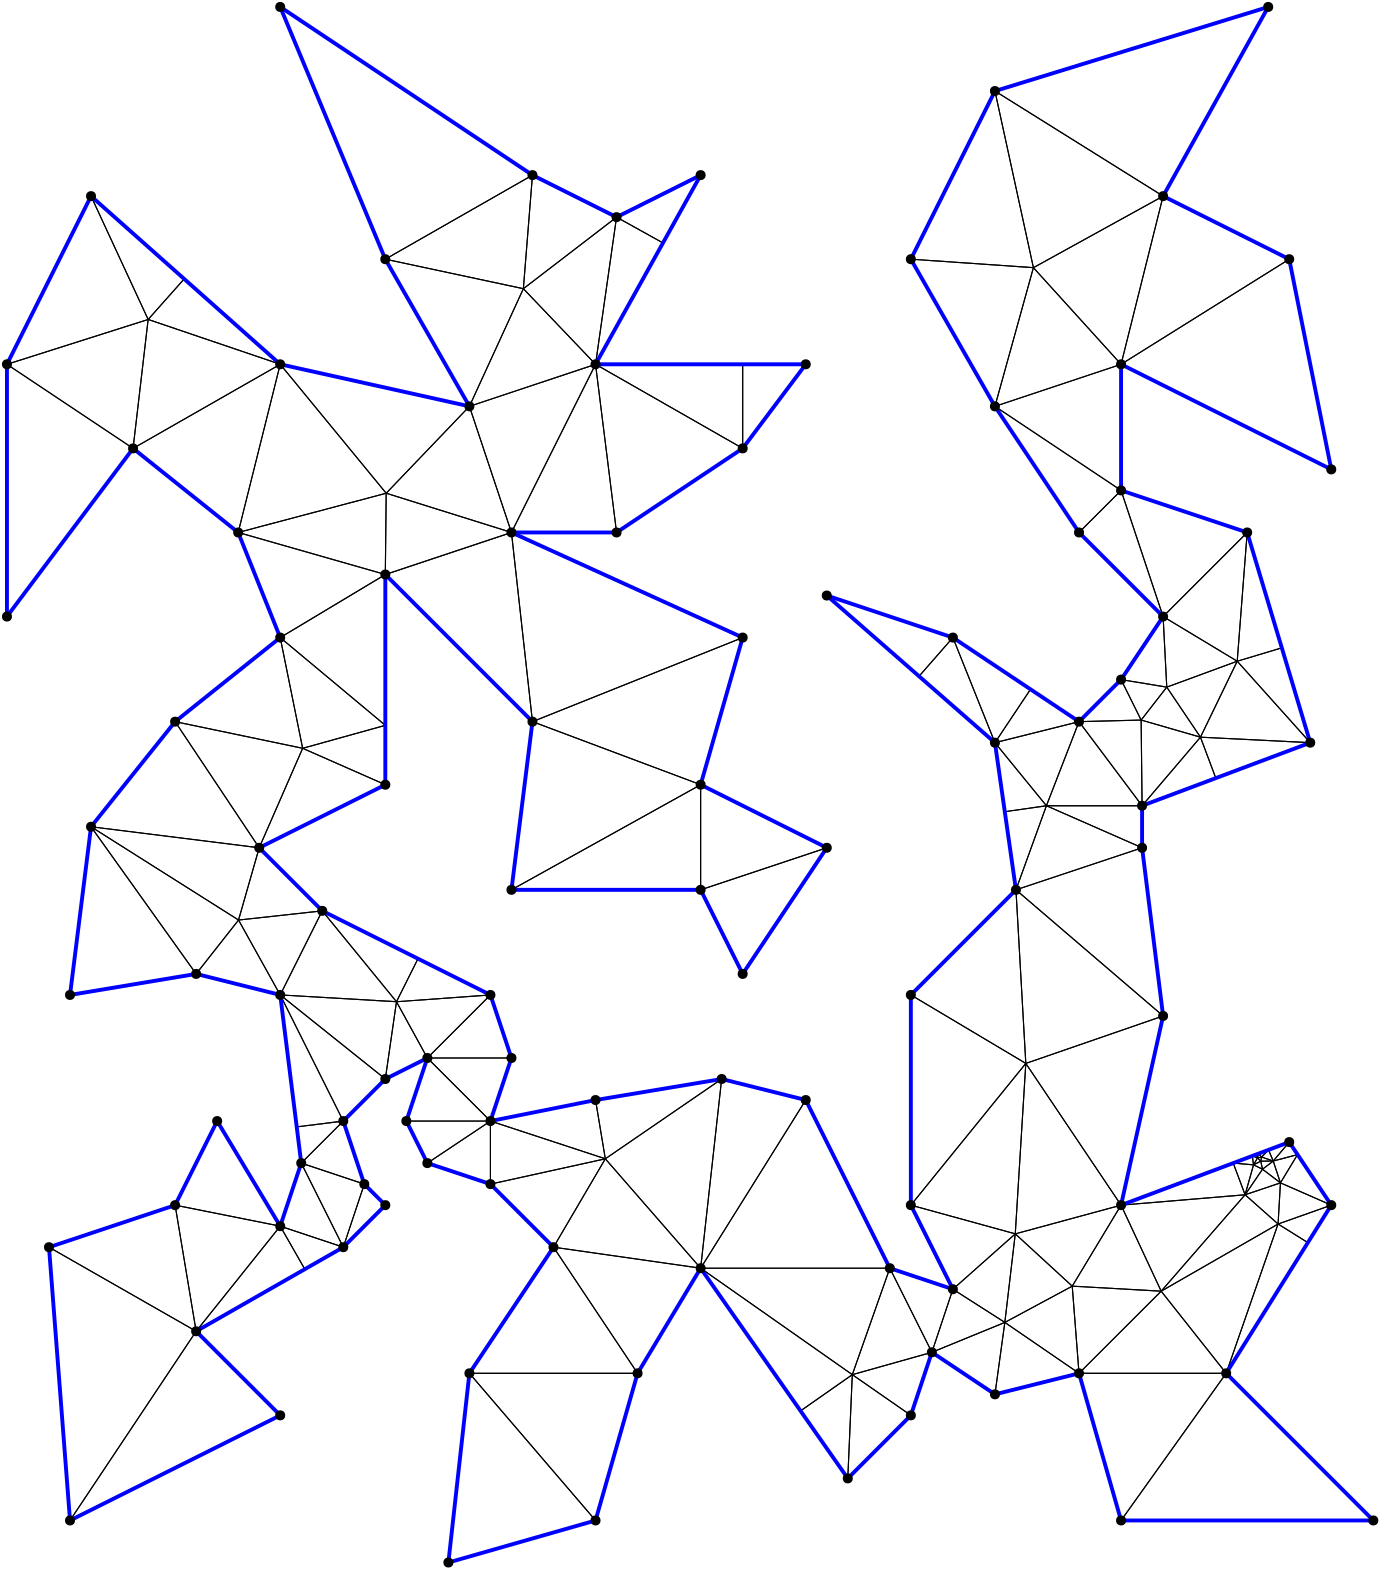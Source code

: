 <?xml version="1.0"?>
<!DOCTYPE ipe SYSTEM "ipe.dtd">
<ipe version="70218" creator="Ipe 7.2.24">
<info created="D:20221020151441" modified="D:20221020151441"/>
<ipestyle name="basic">
<symbol name="mark/disk(sx)" transformations="translations">
<path fill="sym-stroke">
0.6 0 0 0.6 0 0 e
</path>
</symbol>
<anglesize name="22.5 deg" value="22.5"/>
<anglesize name="30 deg" value="30"/>
<anglesize name="45 deg" value="45"/>
<anglesize name="60 deg" value="60"/>
<anglesize name="90 deg" value="90"/>
<arrowsize name="large" value="10"/>
<arrowsize name="small" value="5"/>
<arrowsize name="tiny" value="3"/>
<color name="blue" value="0 0 1"/>
<color name="gray" value="0.745"/>
<color name="green" value="0 1 0"/>
<color name="red" value="1 0 0"/>
<color name="pink" value="1 0.753 0.796"/>
<pen name="heavier" value="0.8"/>
<pen name="fat" value="1.4"/>
<pen name="ultrafat" value="2"/>
<gridsize name="16 pts (~6 mm)" value="16"/>
<gridsize name="32 pts (~12 mm)" value="32"/>
<gridsize name="4 pts" value="4"/>
<gridsize name="8 pts (~3 mm)" value="8"/>
<opacity name="10%" value="0.1"/>
<opacity name="25%" value="0.25"/>
<opacity name="50%" value="0.5"/>
<opacity name="75%" value="0.75"/>
<symbolsize name="large" value="5"/>
<symbolsize name="small" value="2"/>
<symbolsize name="tiny" value="1.1"/>
<textsize name="huge" value="\huge"/>
<textsize name="large" value="\large"/>
<textsize name="small" value="\small"/>
<textsize name="tiny" value="	iny"/>
<tiling name="falling" angle="-60" step="4" width="1"/>
<tiling name="rising" angle="30" step="4" width="1"/>
</ipestyle>
<page>
<layer name="hull"/>
<layer name="constraints"/>
<layer name="triangulation"/>
<layer name="obtuse"/>
<layer name="blub"/>
<layer name="problems"/>
<view layers="hull constraints triangulation obtuse blub" active="triangulation"/>
<path layer="triangulation" stroke="black">
76.5405 423.351 m 
84.1081 377.946 l 
</path>
<path layer="triangulation" stroke="black">
84.1081 377.946 m 
114.378 415.784 l 
</path>
<path layer="triangulation" stroke="black">
114.378 415.784 m 
76.5405 423.351 l 
</path>
<path layer="triangulation" stroke="black">
121.946 438.486 m 
137.081 408.216 l 
</path>
<path layer="triangulation" stroke="black">
137.081 408.216 m 
144.649 430.919 l 
</path>
<path layer="triangulation" stroke="black">
144.649 430.919 m 
121.946 438.486 l 
</path>
<path layer="triangulation" stroke="black">
46.2703 559.568 m 
84.1081 506.595 l 
</path>
<path layer="triangulation" stroke="black">
84.1081 506.595 m 
99.3726 525.991 l 
</path>
<path layer="triangulation" stroke="black">
99.3726 525.991 m 
46.2703 559.568 l 
</path>
<path layer="triangulation" stroke="black">
227.892 726.054 m 
182.486 710.919 l 
</path>
<path layer="triangulation" stroke="black">
182.486 710.919 m 
197.622 665.514 l 
</path>
<path layer="triangulation" stroke="black">
197.622 665.514 m 
227.892 726.054 l 
</path>
<path layer="triangulation" stroke="black">
84.1081 377.946 m 
31.1351 408.216 l 
</path>
<path layer="triangulation" stroke="black">
31.1351 408.216 m 
38.7027 309.838 l 
</path>
<path layer="triangulation" stroke="black">
38.7027 309.838 m 
84.1081 377.946 l 
</path>
<path layer="triangulation" stroke="black">
123.227 400.299 m 
114.378 415.784 l 
</path>
<path layer="triangulation" stroke="black">
114.378 415.784 m 
84.1081 377.946 l 
</path>
<path layer="triangulation" stroke="black">
84.1081 377.946 m 
123.227 400.299 l 
</path>
<path layer="triangulation" stroke="black">
114.378 347.676 m 
84.1081 377.946 l 
</path>
<path layer="triangulation" stroke="black">
84.1081 377.946 m 
38.7027 309.838 l 
</path>
<path layer="triangulation" stroke="black">
38.7027 309.838 m 
114.378 347.676 l 
</path>
<path layer="triangulation" stroke="black">
212.757 408.216 m 
182.486 362.811 l 
</path>
<path layer="triangulation" stroke="black">
182.486 362.811 m 
243.027 362.811 l 
</path>
<path layer="triangulation" stroke="black">
243.027 362.811 m 
212.757 408.216 l 
</path>
<path layer="triangulation" stroke="black">
114.378 627.676 m 
152.216 650.378 l 
</path>
<path layer="triangulation" stroke="black">
152.216 650.378 m 
99.2432 665.514 l 
</path>
<path layer="triangulation" stroke="black">
99.2432 665.514 m 
114.378 627.676 l 
</path>
<path layer="triangulation" stroke="black">
152.216 763.892 m 
182.486 710.919 l 
</path>
<path layer="triangulation" stroke="black">
182.486 710.919 m 
201.912 753.269 l 
</path>
<path layer="triangulation" stroke="black">
201.912 753.269 m 
152.216 763.892 l 
</path>
<path layer="triangulation" stroke="black">
201.912 753.269 m 
227.892 726.054 l 
</path>
<path layer="triangulation" stroke="black">
227.892 726.054 m 
235.459 779.027 l 
</path>
<path layer="triangulation" stroke="black">
235.459 779.027 m 
201.912 753.269 l 
</path>
<path layer="triangulation" stroke="black">
122.454 587.813 m 
114.378 627.676 l 
</path>
<path layer="triangulation" stroke="black">
114.378 627.676 m 
76.5405 597.405 l 
</path>
<path layer="triangulation" stroke="black">
76.5405 597.405 m 
122.454 587.813 l 
</path>
<path layer="triangulation" stroke="black">
235.459 665.514 m 
280.865 695.784 l 
</path>
<path layer="triangulation" stroke="black">
280.865 695.784 m 
227.892 726.054 l 
</path>
<path layer="triangulation" stroke="black">
227.892 726.054 m 
235.459 665.514 l 
</path>
<path layer="triangulation" stroke="black">
197.622 476.324 m 
167.351 476.324 l 
</path>
<path layer="triangulation" stroke="black">
167.351 476.324 m 
190.054 453.622 l 
</path>
<path layer="triangulation" stroke="black">
190.054 453.622 m 
197.622 476.324 l 
</path>
<path layer="triangulation" stroke="black">
201.912 753.269 m 
235.459 779.027 l 
</path>
<path layer="triangulation" stroke="black">
235.459 779.027 m 
205.189 794.162 l 
</path>
<path layer="triangulation" stroke="black">
205.189 794.162 m 
201.912 753.269 l 
</path>
<path layer="triangulation" stroke="black">
417.081 726.054 m 
371.676 710.919 l 
</path>
<path layer="triangulation" stroke="black">
371.676 710.919 m 
417.081 680.649 l 
</path>
<path layer="triangulation" stroke="black">
417.081 680.649 m 
417.081 726.054 l 
</path>
<path layer="triangulation" stroke="black">
458.897 619.164 m 
462.486 665.514 l 
</path>
<path layer="triangulation" stroke="black">
462.486 665.514 m 
432.216 635.243 l 
</path>
<path layer="triangulation" stroke="black">
432.216 635.243 m 
458.897 619.164 l 
</path>
<path layer="triangulation" stroke="black">
265.73 400.649 m 
320.328 362.33 l 
</path>
<path layer="triangulation" stroke="black">
320.328 362.33 m 
333.838 400.649 l 
</path>
<path layer="triangulation" stroke="black">
333.838 400.649 m 
265.73 400.649 l 
</path>
<path layer="triangulation" stroke="black">
190.054 453.622 m 
167.351 438.486 l 
</path>
<path layer="triangulation" stroke="black">
167.351 438.486 m 
190.054 430.919 l 
</path>
<path layer="triangulation" stroke="black">
190.054 430.919 m 
190.054 453.622 l 
</path>
<path layer="triangulation" stroke="black">
371.676 355.243 m 
375.24 381.136 l 
</path>
<path layer="triangulation" stroke="black">
375.24 381.136 m 
348.973 370.378 l 
</path>
<path layer="triangulation" stroke="black">
348.973 370.378 m 
371.676 355.243 l 
</path>
<path layer="triangulation" stroke="black">
265.73 574.703 m 
280.865 627.676 l 
</path>
<path layer="triangulation" stroke="black">
280.865 627.676 m 
205.189 597.405 l 
</path>
<path layer="triangulation" stroke="black">
205.189 597.405 m 
265.73 574.703 l 
</path>
<path layer="triangulation" stroke="black">
433.539 609.833 m 
432.216 635.243 l 
</path>
<path layer="triangulation" stroke="black">
432.216 635.243 m 
417.081 612.541 l 
</path>
<path layer="triangulation" stroke="black">
417.081 612.541 m 
433.539 609.833 l 
</path>
<path layer="triangulation" stroke="black">
152.216 423.351 m 
144.649 430.919 l 
</path>
<path layer="triangulation" stroke="black">
144.649 430.919 m 
137.081 408.216 l 
</path>
<path layer="triangulation" stroke="black">
137.081 408.216 m 
152.216 423.351 l 
</path>
<path layer="triangulation" stroke="black">
114.378 415.784 m 
91.6757 453.622 l 
</path>
<path layer="triangulation" stroke="black">
91.6757 453.622 m 
76.5405 423.351 l 
</path>
<path layer="triangulation" stroke="black">
76.5405 423.351 m 
114.378 415.784 l 
</path>
<path layer="triangulation" stroke="black">
31.1351 408.216 m 
84.1081 377.946 l 
</path>
<path layer="triangulation" stroke="black">
84.1081 377.946 m 
76.5405 423.351 l 
</path>
<path layer="triangulation" stroke="black">
76.5405 423.351 m 
31.1351 408.216 l 
</path>
<path layer="triangulation" stroke="black">
227.892 309.838 m 
182.486 362.811 l 
</path>
<path layer="triangulation" stroke="black">
182.486 362.811 m 
174.919 294.703 l 
</path>
<path layer="triangulation" stroke="black">
174.919 294.703 m 
227.892 309.838 l 
</path>
<path layer="triangulation" stroke="black">
382.792 474.372 m 
379.243 536.865 l 
</path>
<path layer="triangulation" stroke="black">
379.243 536.865 m 
341.405 499.027 l 
</path>
<path layer="triangulation" stroke="black">
341.405 499.027 m 
382.792 474.372 l 
</path>
<path layer="triangulation" stroke="black">
243.027 362.811 m 
182.486 362.811 l 
</path>
<path layer="triangulation" stroke="black">
182.486 362.811 m 
227.892 309.838 l 
</path>
<path layer="triangulation" stroke="black">
227.892 309.838 m 
243.027 362.811 l 
</path>
<path layer="triangulation" stroke="black">
159.784 453.622 m 
190.054 453.622 l 
</path>
<path layer="triangulation" stroke="black">
190.054 453.622 m 
167.351 476.324 l 
</path>
<path layer="triangulation" stroke="black">
167.351 476.324 m 
159.784 453.622 l 
</path>
<path layer="triangulation" stroke="black">
231.417 440.038 m 
190.054 430.919 l 
</path>
<path layer="triangulation" stroke="black">
190.054 430.919 m 
212.757 408.216 l 
</path>
<path layer="triangulation" stroke="black">
212.757 408.216 m 
231.417 440.038 l 
</path>
<path layer="triangulation" stroke="black">
156.231 496.584 m 
167.351 476.324 l 
</path>
<path layer="triangulation" stroke="black">
167.351 476.324 m 
190.054 499.027 l 
</path>
<path layer="triangulation" stroke="black">
190.054 499.027 m 
156.231 496.584 l 
</path>
<path layer="triangulation" stroke="black">
243.027 362.811 m 
265.73 400.649 l 
</path>
<path layer="triangulation" stroke="black">
265.73 400.649 m 
212.757 408.216 l 
</path>
<path layer="triangulation" stroke="black">
212.757 408.216 m 
243.027 362.811 l 
</path>
<path layer="triangulation" stroke="black">
231.417 440.038 m 
190.054 453.622 l 
</path>
<path layer="triangulation" stroke="black">
190.054 453.622 m 
190.054 430.919 l 
</path>
<path layer="triangulation" stroke="black">
190.054 430.919 m 
231.417 440.038 l 
</path>
<path layer="triangulation" stroke="black">
120.316 451.526 m 
137.081 453.622 l 
</path>
<path layer="triangulation" stroke="black">
137.081 453.622 m 
114.378 499.027 l 
</path>
<path layer="triangulation" stroke="black">
114.378 499.027 m 
120.316 451.526 l 
</path>
<path layer="triangulation" stroke="black">
197.622 476.324 m 
190.054 499.027 l 
</path>
<path layer="triangulation" stroke="black">
190.054 499.027 m 
167.351 476.324 l 
</path>
<path layer="triangulation" stroke="black">
167.351 476.324 m 
197.622 476.324 l 
</path>
<path layer="triangulation" stroke="black">
197.622 536.865 m 
265.73 574.703 l 
</path>
<path layer="triangulation" stroke="black">
265.73 574.703 m 
205.189 597.405 l 
</path>
<path layer="triangulation" stroke="black">
205.189 597.405 m 
197.622 536.865 l 
</path>
<path layer="triangulation" stroke="black">
167.351 438.486 m 
190.054 453.622 l 
</path>
<path layer="triangulation" stroke="black">
190.054 453.622 m 
159.784 453.622 l 
</path>
<path layer="triangulation" stroke="black">
159.784 453.622 m 
167.351 438.486 l 
</path>
<path layer="triangulation" stroke="black">
114.378 415.784 m 
137.081 408.216 l 
</path>
<path layer="triangulation" stroke="black">
137.081 408.216 m 
121.946 438.486 l 
</path>
<path layer="triangulation" stroke="black">
121.946 438.486 m 
114.378 415.784 l 
</path>
<path layer="triangulation" stroke="black">
144.649 430.919 m 
137.081 453.622 l 
</path>
<path layer="triangulation" stroke="black">
137.081 453.622 m 
121.946 438.486 l 
</path>
<path layer="triangulation" stroke="black">
121.946 438.486 m 
144.649 430.919 l 
</path>
<path layer="triangulation" stroke="black">
137.081 453.622 m 
152.216 468.757 l 
</path>
<path layer="triangulation" stroke="black">
152.216 468.757 m 
114.378 499.027 l 
</path>
<path layer="triangulation" stroke="black">
114.378 499.027 m 
137.081 453.622 l 
</path>
<path layer="triangulation" stroke="black">
156.231 496.584 m 
129.514 529.297 l 
</path>
<path layer="triangulation" stroke="black">
129.514 529.297 m 
114.378 499.027 l 
</path>
<path layer="triangulation" stroke="black">
114.378 499.027 m 
156.231 496.584 l 
</path>
<path layer="triangulation" stroke="black">
38.7027 499.027 m 
84.1081 506.595 l 
</path>
<path layer="triangulation" stroke="black">
84.1081 506.595 m 
46.2703 559.568 l 
</path>
<path layer="triangulation" stroke="black">
46.2703 559.568 m 
38.7027 499.027 l 
</path>
<path layer="triangulation" stroke="black">
76.5405 597.405 m 
106.811 552 l 
</path>
<path layer="triangulation" stroke="black">
106.811 552 m 
122.454 587.813 l 
</path>
<path layer="triangulation" stroke="black">
122.454 587.813 m 
76.5405 597.405 l 
</path>
<path layer="triangulation" stroke="black">
99.3726 525.991 m 
114.378 499.027 l 
</path>
<path layer="triangulation" stroke="black">
114.378 499.027 m 
129.514 529.297 l 
</path>
<path layer="triangulation" stroke="black">
129.514 529.297 m 
99.3726 525.991 l 
</path>
<path layer="triangulation" stroke="black">
61.4054 695.784 m 
66.832 742.197 l 
</path>
<path layer="triangulation" stroke="black">
66.832 742.197 m 
16 726.054 l 
</path>
<path layer="triangulation" stroke="black">
16 726.054 m 
61.4054 695.784 l 
</path>
<path layer="triangulation" stroke="black">
16 635.243 m 
61.4054 695.784 l 
</path>
<path layer="triangulation" stroke="black">
61.4054 695.784 m 
16 726.054 l 
</path>
<path layer="triangulation" stroke="black">
16 726.054 m 
16 635.243 l 
</path>
<path layer="triangulation" stroke="black">
99.2432 665.514 m 
152.216 650.378 l 
</path>
<path layer="triangulation" stroke="black">
152.216 650.378 m 
152.526 679.638 l 
</path>
<path layer="triangulation" stroke="black">
152.526 679.638 m 
99.2432 665.514 l 
</path>
<path layer="triangulation" stroke="black">
46.2703 559.568 m 
106.811 552 l 
</path>
<path layer="triangulation" stroke="black">
106.811 552 m 
76.5405 597.405 l 
</path>
<path layer="triangulation" stroke="black">
76.5405 597.405 m 
46.2703 559.568 l 
</path>
<path layer="triangulation" stroke="black">
197.622 665.514 m 
152.216 650.378 l 
</path>
<path layer="triangulation" stroke="black">
152.216 650.378 m 
205.189 597.405 l 
</path>
<path layer="triangulation" stroke="black">
205.189 597.405 m 
197.622 665.514 l 
</path>
<path layer="triangulation" stroke="black">
152.526 679.638 m 
114.378 726.054 l 
</path>
<path layer="triangulation" stroke="black">
114.378 726.054 m 
99.2432 665.514 l 
</path>
<path layer="triangulation" stroke="black">
99.2432 665.514 m 
152.526 679.638 l 
</path>
<path layer="triangulation" stroke="black">
61.4054 695.784 m 
99.2432 665.514 l 
</path>
<path layer="triangulation" stroke="black">
99.2432 665.514 m 
114.378 726.054 l 
</path>
<path layer="triangulation" stroke="black">
114.378 726.054 m 
61.4054 695.784 l 
</path>
<path layer="triangulation" stroke="black">
114.378 854.703 m 
152.216 763.892 l 
</path>
<path layer="triangulation" stroke="black">
152.216 763.892 m 
205.189 794.162 l 
</path>
<path layer="triangulation" stroke="black">
205.189 794.162 m 
114.378 854.703 l 
</path>
<path layer="triangulation" stroke="black">
227.892 726.054 m 
197.622 665.514 l 
</path>
<path layer="triangulation" stroke="black">
197.622 665.514 m 
235.459 665.514 l 
</path>
<path layer="triangulation" stroke="black">
235.459 665.514 m 
227.892 726.054 l 
</path>
<path layer="triangulation" stroke="black">
182.486 710.919 m 
152.526 679.638 l 
</path>
<path layer="triangulation" stroke="black">
152.526 679.638 m 
197.622 665.514 l 
</path>
<path layer="triangulation" stroke="black">
197.622 665.514 m 
182.486 710.919 l 
</path>
<path layer="triangulation" stroke="black">
152.216 596.089 m 
114.378 627.676 l 
</path>
<path layer="triangulation" stroke="black">
114.378 627.676 m 
122.454 587.813 l 
</path>
<path layer="triangulation" stroke="black">
122.454 587.813 m 
152.216 596.089 l 
</path>
<path layer="triangulation" stroke="black">
99.3726 525.991 m 
129.514 529.297 l 
</path>
<path layer="triangulation" stroke="black">
129.514 529.297 m 
106.811 552 l 
</path>
<path layer="triangulation" stroke="black">
106.811 552 m 
99.3726 525.991 l 
</path>
<path layer="triangulation" stroke="black">
156.231 496.584 m 
152.216 468.757 l 
</path>
<path layer="triangulation" stroke="black">
152.216 468.757 m 
167.351 476.324 l 
</path>
<path layer="triangulation" stroke="black">
167.351 476.324 m 
156.231 496.584 l 
</path>
<path layer="triangulation" stroke="black">
265.73 536.865 m 
311.135 552 l 
</path>
<path layer="triangulation" stroke="black">
311.135 552 m 
265.73 574.703 l 
</path>
<path layer="triangulation" stroke="black">
265.73 574.703 m 
265.73 536.865 l 
</path>
<path layer="triangulation" stroke="black">
265.73 536.865 m 
280.865 506.595 l 
</path>
<path layer="triangulation" stroke="black">
280.865 506.595 m 
311.135 552 l 
</path>
<path layer="triangulation" stroke="black">
311.135 552 m 
265.73 536.865 l 
</path>
<path layer="triangulation" stroke="black">
344.352 613.746 m 
371.676 589.838 l 
</path>
<path layer="triangulation" stroke="black">
371.676 589.838 m 
356.541 627.676 l 
</path>
<path layer="triangulation" stroke="black">
356.541 627.676 m 
344.352 613.746 l 
</path>
<path layer="triangulation" stroke="black">
382.792 474.372 m 
341.405 499.027 l 
</path>
<path layer="triangulation" stroke="black">
341.405 499.027 m 
341.405 423.351 l 
</path>
<path layer="triangulation" stroke="black">
341.405 423.351 m 
382.792 474.372 l 
</path>
<path layer="triangulation" stroke="black">
303.568 726.054 m 
280.865 726.054 l 
</path>
<path layer="triangulation" stroke="black">
280.865 726.054 m 
280.865 695.784 l 
</path>
<path layer="triangulation" stroke="black">
280.865 695.784 m 
303.568 726.054 l 
</path>
<path layer="triangulation" stroke="black">
385.526 760.844 m 
371.676 710.919 l 
</path>
<path layer="triangulation" stroke="black">
371.676 710.919 m 
417.081 726.054 l 
</path>
<path layer="triangulation" stroke="black">
417.081 726.054 m 
385.526 760.844 l 
</path>
<path layer="triangulation" stroke="black">
417.081 680.649 m 
371.676 710.919 l 
</path>
<path layer="triangulation" stroke="black">
371.676 710.919 m 
401.946 665.514 l 
</path>
<path layer="triangulation" stroke="black">
401.946 665.514 m 
417.081 680.649 l 
</path>
<path layer="triangulation" stroke="black">
432.216 786.595 m 
417.081 726.054 l 
</path>
<path layer="triangulation" stroke="black">
417.081 726.054 m 
477.622 763.892 l 
</path>
<path layer="triangulation" stroke="black">
477.622 763.892 m 
432.216 786.595 l 
</path>
<path layer="triangulation" stroke="black">
424.309 597.982 m 
433.539 609.833 l 
</path>
<path layer="triangulation" stroke="black">
433.539 609.833 m 
417.081 612.541 l 
</path>
<path layer="triangulation" stroke="black">
417.081 612.541 m 
424.309 597.982 l 
</path>
<path layer="triangulation" stroke="black">
385.526 760.844 m 
341.405 763.892 l 
</path>
<path layer="triangulation" stroke="black">
341.405 763.892 m 
371.676 710.919 l 
</path>
<path layer="triangulation" stroke="black">
371.676 710.919 m 
385.526 760.844 l 
</path>
<path layer="triangulation" stroke="black">
371.676 824.432 m 
432.216 786.595 l 
</path>
<path layer="triangulation" stroke="black">
432.216 786.595 m 
470.054 854.703 l 
</path>
<path layer="triangulation" stroke="black">
470.054 854.703 m 
371.676 824.432 l 
</path>
<path layer="triangulation" stroke="black">
371.676 824.432 m 
341.405 763.892 l 
</path>
<path layer="triangulation" stroke="black">
341.405 763.892 m 
385.526 760.844 l 
</path>
<path layer="triangulation" stroke="black">
385.526 760.844 m 
371.676 824.432 l 
</path>
<path layer="triangulation" stroke="black">
417.081 726.054 m 
492.757 688.216 l 
</path>
<path layer="triangulation" stroke="black">
492.757 688.216 m 
477.622 763.892 l 
</path>
<path layer="triangulation" stroke="black">
477.622 763.892 m 
417.081 726.054 l 
</path>
<path layer="triangulation" stroke="black">
417.081 680.649 m 
401.946 665.514 l 
</path>
<path layer="triangulation" stroke="black">
401.946 665.514 m 
432.216 635.243 l 
</path>
<path layer="triangulation" stroke="black">
432.216 635.243 m 
417.081 680.649 l 
</path>
<path layer="triangulation" stroke="black">
417.081 680.649 m 
432.216 635.243 l 
</path>
<path layer="triangulation" stroke="black">
432.216 635.243 m 
462.486 665.514 l 
</path>
<path layer="triangulation" stroke="black">
462.486 665.514 m 
417.081 680.649 l 
</path>
<path layer="triangulation" stroke="black">
375.225 564.995 m 
390.209 567.135 l 
</path>
<path layer="triangulation" stroke="black">
390.209 567.135 m 
371.676 589.838 l 
</path>
<path layer="triangulation" stroke="black">
371.676 589.838 m 
375.225 564.995 l 
</path>
<path layer="triangulation" stroke="black">
451.186 577.087 m 
445.663 591.816 l 
</path>
<path layer="triangulation" stroke="black">
445.663 591.816 m 
424.649 567.135 l 
</path>
<path layer="triangulation" stroke="black">
424.649 567.135 m 
451.186 577.087 l 
</path>
<path layer="triangulation" stroke="black">
445.663 591.816 m 
424.309 597.982 l 
</path>
<path layer="triangulation" stroke="black">
424.309 597.982 m 
424.649 567.135 l 
</path>
<path layer="triangulation" stroke="black">
424.649 567.135 m 
445.663 591.816 l 
</path>
<path layer="triangulation" stroke="black">
474.947 623.979 m 
462.486 665.514 l 
</path>
<path layer="triangulation" stroke="black">
462.486 665.514 m 
458.897 619.164 l 
</path>
<path layer="triangulation" stroke="black">
458.897 619.164 m 
474.947 623.979 l 
</path>
<path layer="triangulation" stroke="black">
390.209 567.135 m 
375.225 564.995 l 
</path>
<path layer="triangulation" stroke="black">
375.225 564.995 m 
379.243 536.865 l 
</path>
<path layer="triangulation" stroke="black">
379.243 536.865 m 
390.209 567.135 l 
</path>
<path layer="triangulation" stroke="black">
379.243 536.865 m 
432.216 491.459 l 
</path>
<path layer="triangulation" stroke="black">
432.216 491.459 m 
424.649 552 l 
</path>
<path layer="triangulation" stroke="black">
424.649 552 m 
379.243 536.865 l 
</path>
<path layer="triangulation" stroke="black">
461.729 427.087 m 
457.453 438.491 l 
</path>
<path layer="triangulation" stroke="black">
457.453 438.491 m 
417.081 423.351 l 
</path>
<path layer="triangulation" stroke="black">
417.081 423.351 m 
461.729 427.087 l 
</path>
<path layer="triangulation" stroke="black">
424.649 567.135 m 
390.209 567.135 l 
</path>
<path layer="triangulation" stroke="black">
390.209 567.135 m 
424.649 552 l 
</path>
<path layer="triangulation" stroke="black">
424.649 552 m 
424.649 567.135 l 
</path>
<path layer="triangulation" stroke="black">
197.622 536.865 m 
265.73 536.865 l 
</path>
<path layer="triangulation" stroke="black">
265.73 536.865 m 
265.73 574.703 l 
</path>
<path layer="triangulation" stroke="black">
265.73 574.703 m 
197.622 536.865 l 
</path>
<path layer="triangulation" stroke="black">
231.417 440.038 m 
265.73 400.649 l 
</path>
<path layer="triangulation" stroke="black">
265.73 400.649 m 
273.297 468.757 l 
</path>
<path layer="triangulation" stroke="black">
273.297 468.757 m 
231.417 440.038 l 
</path>
<path layer="triangulation" stroke="black">
265.73 400.649 m 
303.568 461.189 l 
</path>
<path layer="triangulation" stroke="black">
303.568 461.189 m 
273.297 468.757 l 
</path>
<path layer="triangulation" stroke="black">
273.297 468.757 m 
265.73 400.649 l 
</path>
<path layer="triangulation" stroke="black">
341.405 423.351 m 
378.997 413.017 l 
</path>
<path layer="triangulation" stroke="black">
378.997 413.017 m 
382.792 474.372 l 
</path>
<path layer="triangulation" stroke="black">
382.792 474.372 m 
341.405 423.351 l 
</path>
<path layer="triangulation" stroke="black">
378.997 413.017 m 
356.541 393.081 l 
</path>
<path layer="triangulation" stroke="black">
356.541 393.081 m 
375.24 381.136 l 
</path>
<path layer="triangulation" stroke="black">
375.24 381.136 m 
378.997 413.017 l 
</path>
<path layer="triangulation" stroke="black">
303.568 461.189 m 
265.73 400.649 l 
</path>
<path layer="triangulation" stroke="black">
265.73 400.649 m 
333.838 400.649 l 
</path>
<path layer="triangulation" stroke="black">
333.838 400.649 m 
303.568 461.189 l 
</path>
<path layer="triangulation" stroke="black">
227.892 461.189 m 
231.417 440.038 l 
</path>
<path layer="triangulation" stroke="black">
231.417 440.038 m 
273.297 468.757 l 
</path>
<path layer="triangulation" stroke="black">
273.297 468.757 m 
227.892 461.189 l 
</path>
<path layer="triangulation" stroke="black">
301.687 349.281 m 
318.703 324.973 l 
</path>
<path layer="triangulation" stroke="black">
318.703 324.973 m 
320.328 362.33 l 
</path>
<path layer="triangulation" stroke="black">
320.328 362.33 m 
301.687 349.281 l 
</path>
<path layer="triangulation" stroke="black">
320.328 362.33 m 
348.973 370.378 l 
</path>
<path layer="triangulation" stroke="black">
348.973 370.378 m 
333.838 400.649 l 
</path>
<path layer="triangulation" stroke="black">
333.838 400.649 m 
320.328 362.33 l 
</path>
<path layer="triangulation" stroke="black">
320.328 362.33 m 
341.405 347.676 l 
</path>
<path layer="triangulation" stroke="black">
341.405 347.676 m 
348.973 370.378 l 
</path>
<path layer="triangulation" stroke="black">
348.973 370.378 m 
320.328 362.33 l 
</path>
<path layer="triangulation" stroke="black">
348.973 370.378 m 
356.541 393.081 l 
</path>
<path layer="triangulation" stroke="black">
356.541 393.081 m 
333.838 400.649 l 
</path>
<path layer="triangulation" stroke="black">
333.838 400.649 m 
348.973 370.378 l 
</path>
<path layer="triangulation" stroke="black">
371.676 355.243 m 
401.946 362.811 l 
</path>
<path layer="triangulation" stroke="black">
401.946 362.811 m 
375.24 381.136 l 
</path>
<path layer="triangulation" stroke="black">
375.24 381.136 m 
371.676 355.243 l 
</path>
<path layer="triangulation" stroke="black">
399.504 394.187 m 
401.946 362.811 l 
</path>
<path layer="triangulation" stroke="black">
401.946 362.811 m 
431.522 392.375 l 
</path>
<path layer="triangulation" stroke="black">
431.522 392.375 m 
399.504 394.187 l 
</path>
<path layer="triangulation" stroke="black">
471.866 439.233 m 
480.618 441.559 l 
</path>
<path layer="triangulation" stroke="black">
480.618 441.559 m 
477.622 446.054 l 
</path>
<path layer="triangulation" stroke="black">
477.622 446.054 m 
471.866 439.233 l 
</path>
<path layer="triangulation" stroke="black">
399.504 394.187 m 
417.081 423.351 l 
</path>
<path layer="triangulation" stroke="black">
417.081 423.351 m 
378.997 413.017 l 
</path>
<path layer="triangulation" stroke="black">
378.997 413.017 m 
399.504 394.187 l 
</path>
<path layer="triangulation" stroke="black">
454.919 362.811 m 
401.946 362.811 l 
</path>
<path layer="triangulation" stroke="black">
401.946 362.811 m 
417.081 309.838 l 
</path>
<path layer="triangulation" stroke="black">
417.081 309.838 m 
454.919 362.811 l 
</path>
<path layer="triangulation" stroke="black">
454.919 362.811 m 
417.081 309.838 l 
</path>
<path layer="triangulation" stroke="black">
417.081 309.838 m 
507.892 309.838 l 
</path>
<path layer="triangulation" stroke="black">
507.892 309.838 m 
454.919 362.811 l 
</path>
<path layer="triangulation" stroke="black">
190.054 453.622 m 
231.417 440.038 l 
</path>
<path layer="triangulation" stroke="black">
231.417 440.038 m 
227.892 461.189 l 
</path>
<path layer="triangulation" stroke="black">
227.892 461.189 m 
190.054 453.622 l 
</path>
<path layer="triangulation" stroke="black">
212.757 408.216 m 
265.73 400.649 l 
</path>
<path layer="triangulation" stroke="black">
265.73 400.649 m 
231.417 440.038 l 
</path>
<path layer="triangulation" stroke="black">
231.417 440.038 m 
212.757 408.216 l 
</path>
<path layer="triangulation" stroke="black">
318.703 324.973 m 
341.405 347.676 l 
</path>
<path layer="triangulation" stroke="black">
341.405 347.676 m 
320.328 362.33 l 
</path>
<path layer="triangulation" stroke="black">
320.328 362.33 m 
318.703 324.973 l 
</path>
<path layer="triangulation" stroke="black">
121.946 438.486 m 
137.081 453.622 l 
</path>
<path layer="triangulation" stroke="black">
137.081 453.622 m 
120.316 451.526 l 
</path>
<path layer="triangulation" stroke="black">
120.316 451.526 m 
121.946 438.486 l 
</path>
<path layer="triangulation" stroke="black">
379.243 536.865 m 
424.649 552 l 
</path>
<path layer="triangulation" stroke="black">
424.649 552 m 
390.209 567.135 l 
</path>
<path layer="triangulation" stroke="black">
390.209 567.135 m 
379.243 536.865 l 
</path>
<path layer="triangulation" stroke="black">
401.946 597.405 m 
390.209 567.135 l 
</path>
<path layer="triangulation" stroke="black">
390.209 567.135 m 
424.649 567.135 l 
</path>
<path layer="triangulation" stroke="black">
424.649 567.135 m 
401.946 597.405 l 
</path>
<path layer="triangulation" stroke="black">
401.946 597.405 m 
371.676 589.838 l 
</path>
<path layer="triangulation" stroke="black">
371.676 589.838 m 
390.209 567.135 l 
</path>
<path layer="triangulation" stroke="black">
390.209 567.135 m 
401.946 597.405 l 
</path>
<path layer="triangulation" stroke="black">
235.459 779.027 m 
252.165 769.746 l 
</path>
<path layer="triangulation" stroke="black">
252.165 769.746 m 
265.73 794.162 l 
</path>
<path layer="triangulation" stroke="black">
265.73 794.162 m 
235.459 779.027 l 
</path>
<path layer="triangulation" stroke="black">
235.459 779.027 m 
227.892 726.054 l 
</path>
<path layer="triangulation" stroke="black">
227.892 726.054 m 
252.165 769.746 l 
</path>
<path layer="triangulation" stroke="black">
252.165 769.746 m 
235.459 779.027 l 
</path>
<path layer="triangulation" stroke="black">
466.211 440.381 m 
465.753 441.603 l 
</path>
<path layer="triangulation" stroke="black">
465.753 441.603 m 
464.329 441.069 l 
</path>
<path layer="triangulation" stroke="black">
464.329 441.069 m 
466.211 440.381 l 
</path>
<path layer="triangulation" stroke="black">
445.663 591.816 m 
458.897 619.164 l 
</path>
<path layer="triangulation" stroke="black">
458.897 619.164 m 
433.539 609.833 l 
</path>
<path layer="triangulation" stroke="black">
433.539 609.833 m 
445.663 591.816 l 
</path>
<path layer="triangulation" stroke="black">
401.946 597.405 m 
424.309 597.982 l 
</path>
<path layer="triangulation" stroke="black">
424.309 597.982 m 
417.081 612.541 l 
</path>
<path layer="triangulation" stroke="black">
417.081 612.541 m 
401.946 597.405 l 
</path>
<path layer="triangulation" stroke="black">
445.663 591.816 m 
485.189 589.838 l 
</path>
<path layer="triangulation" stroke="black">
485.189 589.838 m 
458.897 619.164 l 
</path>
<path layer="triangulation" stroke="black">
458.897 619.164 m 
445.663 591.816 l 
</path>
<path layer="triangulation" stroke="black">
467.375 439.179 m 
471.866 439.233 l 
</path>
<path layer="triangulation" stroke="black">
471.866 439.233 m 
467.693 440.664 l 
</path>
<path layer="triangulation" stroke="black">
467.693 440.664 m 
467.375 439.179 l 
</path>
<path layer="triangulation" stroke="black">
471.866 439.233 m 
470.155 443.254 l 
</path>
<path layer="triangulation" stroke="black">
470.155 443.254 m 
467.693 440.664 l 
</path>
<path layer="triangulation" stroke="black">
467.693 440.664 m 
471.866 439.233 l 
</path>
<path layer="triangulation" stroke="black">
471.866 439.233 m 
477.622 446.054 l 
</path>
<path layer="triangulation" stroke="black">
477.622 446.054 m 
470.155 443.254 l 
</path>
<path layer="triangulation" stroke="black">
470.155 443.254 m 
471.866 439.233 l 
</path>
<path layer="triangulation" stroke="black">
464.769 437.857 m 
467.375 439.179 l 
</path>
<path layer="triangulation" stroke="black">
467.375 439.179 m 
466.211 440.381 l 
</path>
<path layer="triangulation" stroke="black">
466.211 440.381 m 
464.769 437.857 l 
</path>
<path layer="triangulation" stroke="black">
467.693 440.664 m 
466.531 441.895 l 
</path>
<path layer="triangulation" stroke="black">
466.531 441.895 m 
466.211 440.381 l 
</path>
<path layer="triangulation" stroke="black">
466.211 440.381 m 
467.693 440.664 l 
</path>
<path layer="triangulation" stroke="black">
265.73 400.649 m 
301.687 349.281 l 
</path>
<path layer="triangulation" stroke="black">
301.687 349.281 m 
320.328 362.33 l 
</path>
<path layer="triangulation" stroke="black">
320.328 362.33 m 
265.73 400.649 l 
</path>
<path layer="triangulation" stroke="black">
137.081 408.216 m 
114.378 415.784 l 
</path>
<path layer="triangulation" stroke="black">
114.378 415.784 m 
123.227 400.299 l 
</path>
<path layer="triangulation" stroke="black">
123.227 400.299 m 
137.081 408.216 l 
</path>
<path layer="triangulation" stroke="black">
348.973 370.378 m 
375.24 381.136 l 
</path>
<path layer="triangulation" stroke="black">
375.24 381.136 m 
356.541 393.081 l 
</path>
<path layer="triangulation" stroke="black">
356.541 393.081 m 
348.973 370.378 l 
</path>
<path layer="triangulation" stroke="black">
399.504 394.187 m 
431.522 392.375 l 
</path>
<path layer="triangulation" stroke="black">
431.522 392.375 m 
417.081 423.351 l 
</path>
<path layer="triangulation" stroke="black">
417.081 423.351 m 
399.504 394.187 l 
</path>
<path layer="triangulation" stroke="black">
432.216 491.459 m 
382.792 474.372 l 
</path>
<path layer="triangulation" stroke="black">
382.792 474.372 m 
417.081 423.351 l 
</path>
<path layer="triangulation" stroke="black">
417.081 423.351 m 
432.216 491.459 l 
</path>
<path layer="triangulation" stroke="black">
341.405 423.351 m 
356.541 393.081 l 
</path>
<path layer="triangulation" stroke="black">
356.541 393.081 m 
378.997 413.017 l 
</path>
<path layer="triangulation" stroke="black">
378.997 413.017 m 
341.405 423.351 l 
</path>
<path layer="triangulation" stroke="black">
417.081 423.351 m 
382.792 474.372 l 
</path>
<path layer="triangulation" stroke="black">
382.792 474.372 m 
378.997 413.017 l 
</path>
<path layer="triangulation" stroke="black">
378.997 413.017 m 
417.081 423.351 l 
</path>
<path layer="triangulation" stroke="black">
432.216 491.459 m 
379.243 536.865 l 
</path>
<path layer="triangulation" stroke="black">
379.243 536.865 m 
382.792 474.372 l 
</path>
<path layer="triangulation" stroke="black">
382.792 474.372 m 
432.216 491.459 l 
</path>
<path layer="triangulation" stroke="black">
190.054 499.027 m 
163.973 512.068 l 
</path>
<path layer="triangulation" stroke="black">
163.973 512.068 m 
156.231 496.584 l 
</path>
<path layer="triangulation" stroke="black">
156.231 496.584 m 
190.054 499.027 l 
</path>
<path layer="triangulation" stroke="black">
129.514 529.297 m 
156.231 496.584 l 
</path>
<path layer="triangulation" stroke="black">
156.231 496.584 m 
163.973 512.068 l 
</path>
<path layer="triangulation" stroke="black">
163.973 512.068 m 
129.514 529.297 l 
</path>
<path layer="triangulation" stroke="black">
114.378 499.027 m 
152.216 468.757 l 
</path>
<path layer="triangulation" stroke="black">
152.216 468.757 m 
156.231 496.584 l 
</path>
<path layer="triangulation" stroke="black">
156.231 496.584 m 
114.378 499.027 l 
</path>
<path layer="triangulation" stroke="black">
46.2703 559.568 m 
99.3726 525.991 l 
</path>
<path layer="triangulation" stroke="black">
99.3726 525.991 m 
106.811 552 l 
</path>
<path layer="triangulation" stroke="black">
106.811 552 m 
46.2703 559.568 l 
</path>
<path layer="triangulation" stroke="black">
84.1081 506.595 m 
114.378 499.027 l 
</path>
<path layer="triangulation" stroke="black">
114.378 499.027 m 
99.3726 525.991 l 
</path>
<path layer="triangulation" stroke="black">
99.3726 525.991 m 
84.1081 506.595 l 
</path>
<path layer="triangulation" stroke="black">
152.216 574.703 m 
122.454 587.813 l 
</path>
<path layer="triangulation" stroke="black">
122.454 587.813 m 
106.811 552 l 
</path>
<path layer="triangulation" stroke="black">
106.811 552 m 
152.216 574.703 l 
</path>
<path layer="triangulation" stroke="black">
152.216 596.089 m 
152.216 650.378 l 
</path>
<path layer="triangulation" stroke="black">
152.216 650.378 m 
114.378 627.676 l 
</path>
<path layer="triangulation" stroke="black">
114.378 627.676 m 
152.216 596.089 l 
</path>
<path layer="triangulation" stroke="black">
152.216 574.703 m 
152.216 596.089 l 
</path>
<path layer="triangulation" stroke="black">
152.216 596.089 m 
122.454 587.813 l 
</path>
<path layer="triangulation" stroke="black">
122.454 587.813 m 
152.216 574.703 l 
</path>
<path layer="triangulation" stroke="black">
197.622 665.514 m 
152.526 679.638 l 
</path>
<path layer="triangulation" stroke="black">
152.526 679.638 m 
152.216 650.378 l 
</path>
<path layer="triangulation" stroke="black">
152.216 650.378 m 
197.622 665.514 l 
</path>
<path layer="triangulation" stroke="black">
182.486 710.919 m 
114.378 726.054 l 
</path>
<path layer="triangulation" stroke="black">
114.378 726.054 m 
152.526 679.638 l 
</path>
<path layer="triangulation" stroke="black">
152.526 679.638 m 
182.486 710.919 l 
</path>
<path layer="triangulation" stroke="black">
16 726.054 m 
66.832 742.197 l 
</path>
<path layer="triangulation" stroke="black">
66.832 742.197 m 
46.2703 786.595 l 
</path>
<path layer="triangulation" stroke="black">
46.2703 786.595 m 
16 726.054 l 
</path>
<path layer="triangulation" stroke="black">
61.4054 695.784 m 
114.378 726.054 l 
</path>
<path layer="triangulation" stroke="black">
114.378 726.054 m 
66.832 742.197 l 
</path>
<path layer="triangulation" stroke="black">
66.832 742.197 m 
61.4054 695.784 l 
</path>
<path layer="triangulation" stroke="black">
66.832 742.197 m 
79.8024 756.788 l 
</path>
<path layer="triangulation" stroke="black">
79.8024 756.788 m 
46.2703 786.595 l 
</path>
<path layer="triangulation" stroke="black">
46.2703 786.595 m 
66.832 742.197 l 
</path>
<path layer="triangulation" stroke="black">
66.832 742.197 m 
114.378 726.054 l 
</path>
<path layer="triangulation" stroke="black">
114.378 726.054 m 
79.8024 756.788 l 
</path>
<path layer="triangulation" stroke="black">
79.8024 756.788 m 
66.832 742.197 l 
</path>
<path layer="triangulation" stroke="black">
432.216 786.595 m 
385.526 760.844 l 
</path>
<path layer="triangulation" stroke="black">
385.526 760.844 m 
417.081 726.054 l 
</path>
<path layer="triangulation" stroke="black">
417.081 726.054 m 
432.216 786.595 l 
</path>
<path layer="triangulation" stroke="black">
432.216 786.595 m 
371.676 824.432 l 
</path>
<path layer="triangulation" stroke="black">
371.676 824.432 m 
385.526 760.844 l 
</path>
<path layer="triangulation" stroke="black">
385.526 760.844 m 
432.216 786.595 l 
</path>
<path layer="triangulation" stroke="black">
152.216 763.892 m 
201.912 753.269 l 
</path>
<path layer="triangulation" stroke="black">
201.912 753.269 m 
205.189 794.162 l 
</path>
<path layer="triangulation" stroke="black">
205.189 794.162 m 
152.216 763.892 l 
</path>
<path layer="triangulation" stroke="black">
182.486 710.919 m 
227.892 726.054 l 
</path>
<path layer="triangulation" stroke="black">
227.892 726.054 m 
201.912 753.269 l 
</path>
<path layer="triangulation" stroke="black">
201.912 753.269 m 
182.486 710.919 l 
</path>
<path layer="triangulation" stroke="black">
227.892 726.054 m 
280.865 695.784 l 
</path>
<path layer="triangulation" stroke="black">
280.865 695.784 m 
280.865 726.054 l 
</path>
<path layer="triangulation" stroke="black">
280.865 726.054 m 
227.892 726.054 l 
</path>
<path layer="triangulation" stroke="black">
371.676 589.838 m 
384.482 609.048 l 
</path>
<path layer="triangulation" stroke="black">
384.482 609.048 m 
356.541 627.676 l 
</path>
<path layer="triangulation" stroke="black">
356.541 627.676 m 
371.676 589.838 l 
</path>
<path layer="triangulation" stroke="black">
371.676 589.838 m 
401.946 597.405 l 
</path>
<path layer="triangulation" stroke="black">
401.946 597.405 m 
384.482 609.048 l 
</path>
<path layer="triangulation" stroke="black">
384.482 609.048 m 
371.676 589.838 l 
</path>
<path layer="triangulation" stroke="black">
311.135 642.811 m 
344.352 613.746 l 
</path>
<path layer="triangulation" stroke="black">
344.352 613.746 m 
356.541 627.676 l 
</path>
<path layer="triangulation" stroke="black">
356.541 627.676 m 
311.135 642.811 l 
</path>
<path layer="triangulation" stroke="black">
468.003 436.279 m 
474.457 431.37 l 
</path>
<path layer="triangulation" stroke="black">
474.457 431.37 m 
471.866 439.233 l 
</path>
<path layer="triangulation" stroke="black">
471.866 439.233 m 
468.003 436.279 l 
</path>
<path layer="triangulation" stroke="black">
485.189 589.838 m 
445.663 591.816 l 
</path>
<path layer="triangulation" stroke="black">
445.663 591.816 m 
451.186 577.087 l 
</path>
<path layer="triangulation" stroke="black">
451.186 577.087 m 
485.189 589.838 l 
</path>
<path layer="triangulation" stroke="black">
424.649 567.135 m 
424.309 597.982 l 
</path>
<path layer="triangulation" stroke="black">
424.309 597.982 m 
401.946 597.405 l 
</path>
<path layer="triangulation" stroke="black">
401.946 597.405 m 
424.649 567.135 l 
</path>
<path layer="triangulation" stroke="black">
445.663 591.816 m 
433.539 609.833 l 
</path>
<path layer="triangulation" stroke="black">
433.539 609.833 m 
424.309 597.982 l 
</path>
<path layer="triangulation" stroke="black">
424.309 597.982 m 
445.663 591.816 l 
</path>
<path layer="triangulation" stroke="black">
433.539 609.833 m 
458.897 619.164 l 
</path>
<path layer="triangulation" stroke="black">
458.897 619.164 m 
432.216 635.243 l 
</path>
<path layer="triangulation" stroke="black">
432.216 635.243 m 
433.539 609.833 l 
</path>
<path layer="triangulation" stroke="black">
485.189 589.838 m 
474.947 623.979 l 
</path>
<path layer="triangulation" stroke="black">
474.947 623.979 m 
458.897 619.164 l 
</path>
<path layer="triangulation" stroke="black">
458.897 619.164 m 
485.189 589.838 l 
</path>
<path layer="triangulation" stroke="black">
467.693 440.664 m 
470.155 443.254 l 
</path>
<path layer="triangulation" stroke="black">
470.155 443.254 m 
466.531 441.895 l 
</path>
<path layer="triangulation" stroke="black">
466.531 441.895 m 
467.693 440.664 l 
</path>
<path layer="triangulation" stroke="black">
466.211 440.381 m 
466.531 441.895 l 
</path>
<path layer="triangulation" stroke="black">
466.531 441.895 m 
465.753 441.603 l 
</path>
<path layer="triangulation" stroke="black">
465.753 441.603 m 
466.211 440.381 l 
</path>
<path layer="triangulation" stroke="black">
464.769 437.857 m 
466.211 440.381 l 
</path>
<path layer="triangulation" stroke="black">
466.211 440.381 m 
464.329 441.069 l 
</path>
<path layer="triangulation" stroke="black">
464.329 441.069 m 
464.769 437.857 l 
</path>
<path layer="triangulation" stroke="black">
467.375 439.179 m 
467.693 440.664 l 
</path>
<path layer="triangulation" stroke="black">
467.693 440.664 m 
466.211 440.381 l 
</path>
<path layer="triangulation" stroke="black">
466.211 440.381 m 
467.375 439.179 l 
</path>
<path layer="triangulation" stroke="black">
468.003 436.279 m 
471.866 439.233 l 
</path>
<path layer="triangulation" stroke="black">
471.866 439.233 m 
467.375 439.179 l 
</path>
<path layer="triangulation" stroke="black">
467.375 439.179 m 
468.003 436.279 l 
</path>
<path layer="triangulation" stroke="black">
474.457 431.37 m 
480.618 441.559 l 
</path>
<path layer="triangulation" stroke="black">
480.618 441.559 m 
471.866 439.233 l 
</path>
<path layer="triangulation" stroke="black">
471.866 439.233 m 
474.457 431.37 l 
</path>
<path layer="triangulation" stroke="black">
473.606 416.56 m 
474.457 431.37 l 
</path>
<path layer="triangulation" stroke="black">
474.457 431.37 m 
461.729 427.087 l 
</path>
<path layer="triangulation" stroke="black">
461.729 427.087 m 
473.606 416.56 l 
</path>
<path layer="triangulation" stroke="black">
492.757 423.351 m 
480.618 441.559 l 
</path>
<path layer="triangulation" stroke="black">
480.618 441.559 m 
474.457 431.37 l 
</path>
<path layer="triangulation" stroke="black">
474.457 431.37 m 
492.757 423.351 l 
</path>
<path layer="triangulation" stroke="black">
464.769 437.857 m 
468.003 436.279 l 
</path>
<path layer="triangulation" stroke="black">
468.003 436.279 m 
467.375 439.179 l 
</path>
<path layer="triangulation" stroke="black">
467.375 439.179 m 
464.769 437.857 l 
</path>
<path layer="triangulation" stroke="black">
464.769 437.857 m 
457.453 438.491 l 
</path>
<path layer="triangulation" stroke="black">
457.453 438.491 m 
461.729 427.087 l 
</path>
<path layer="triangulation" stroke="black">
461.729 427.087 m 
464.769 437.857 l 
</path>
<path layer="triangulation" stroke="black">
457.453 438.491 m 
464.769 437.857 l 
</path>
<path layer="triangulation" stroke="black">
464.769 437.857 m 
464.329 441.069 l 
</path>
<path layer="triangulation" stroke="black">
464.329 441.069 m 
457.453 438.491 l 
</path>
<path layer="triangulation" stroke="black">
464.769 437.857 m 
461.729 427.087 l 
</path>
<path layer="triangulation" stroke="black">
461.729 427.087 m 
468.003 436.279 l 
</path>
<path layer="triangulation" stroke="black">
468.003 436.279 m 
464.769 437.857 l 
</path>
<path layer="triangulation" stroke="black">
417.081 423.351 m 
431.522 392.375 l 
</path>
<path layer="triangulation" stroke="black">
431.522 392.375 m 
461.729 427.087 l 
</path>
<path layer="triangulation" stroke="black">
461.729 427.087 m 
417.081 423.351 l 
</path>
<path layer="triangulation" stroke="black">
454.919 362.811 m 
431.522 392.375 l 
</path>
<path layer="triangulation" stroke="black">
431.522 392.375 m 
401.946 362.811 l 
</path>
<path layer="triangulation" stroke="black">
401.946 362.811 m 
454.919 362.811 l 
</path>
<path layer="triangulation" stroke="black">
473.606 416.56 m 
492.757 423.351 l 
</path>
<path layer="triangulation" stroke="black">
492.757 423.351 m 
474.457 431.37 l 
</path>
<path layer="triangulation" stroke="black">
474.457 431.37 m 
473.606 416.56 l 
</path>
<path layer="triangulation" stroke="black">
375.24 381.136 m 
399.504 394.187 l 
</path>
<path layer="triangulation" stroke="black">
399.504 394.187 m 
378.997 413.017 l 
</path>
<path layer="triangulation" stroke="black">
378.997 413.017 m 
375.24 381.136 l 
</path>
<path layer="triangulation" stroke="black">
375.24 381.136 m 
401.946 362.811 l 
</path>
<path layer="triangulation" stroke="black">
401.946 362.811 m 
399.504 394.187 l 
</path>
<path layer="triangulation" stroke="black">
399.504 394.187 m 
375.24 381.136 l 
</path>
<path layer="triangulation" stroke="black">
454.919 362.811 m 
473.606 416.56 l 
</path>
<path layer="triangulation" stroke="black">
473.606 416.56 m 
431.522 392.375 l 
</path>
<path layer="triangulation" stroke="black">
431.522 392.375 m 
454.919 362.811 l 
</path>
<path layer="triangulation" stroke="black">
474.457 431.37 m 
468.003 436.279 l 
</path>
<path layer="triangulation" stroke="black">
468.003 436.279 m 
461.729 427.087 l 
</path>
<path layer="triangulation" stroke="black">
461.729 427.087 m 
474.457 431.37 l 
</path>
<path layer="triangulation" stroke="black">
431.522 392.375 m 
473.606 416.56 l 
</path>
<path layer="triangulation" stroke="black">
473.606 416.56 m 
461.729 427.087 l 
</path>
<path layer="triangulation" stroke="black">
461.729 427.087 m 
431.522 392.375 l 
</path>
<path layer="triangulation" stroke="black">
484.325 409.86 m 
492.757 423.351 l 
</path>
<path layer="triangulation" stroke="black">
492.757 423.351 m 
473.606 416.56 l 
</path>
<path layer="triangulation" stroke="black">
473.606 416.56 m 
484.325 409.86 l 
</path>
<path layer="triangulation" stroke="black">
454.919 362.811 m 
484.325 409.86 l 
</path>
<path layer="triangulation" stroke="black">
484.325 409.86 m 
473.606 416.56 l 
</path>
<path layer="triangulation" stroke="black">
473.606 416.56 m 
454.919 362.811 l 
</path>
<path layer="triangulation" stroke="black">
280.865 627.676 m 
197.622 665.514 l 
</path>
<path layer="triangulation" stroke="black">
197.622 665.514 m 
205.189 597.405 l 
</path>
<path layer="triangulation" stroke="black">
205.189 597.405 m 
280.865 627.676 l 
</path>
<path layer="hull" stroke="blue" pen="fat">
106.811 552 m 
152.216 574.703 l 
</path>
<path layer="hull" stroke="blue" pen="fat">
152.216 574.703 m 
152.216 650.378 l 
</path>
<path layer="hull" stroke="blue" pen="fat">
152.216 650.378 m 
205.189 597.405 l 
</path>
<path layer="hull" stroke="blue" pen="fat">
205.189 597.405 m 
197.622 536.865 l 
</path>
<path layer="hull" stroke="blue" pen="fat">
197.622 536.865 m 
265.73 536.865 l 
</path>
<path layer="hull" stroke="blue" pen="fat">
265.73 536.865 m 
280.865 506.595 l 
</path>
<path layer="hull" stroke="blue" pen="fat">
280.865 506.595 m 
311.135 552 l 
</path>
<path layer="hull" stroke="blue" pen="fat">
311.135 552 m 
265.73 574.703 l 
</path>
<path layer="hull" stroke="blue" pen="fat">
265.73 574.703 m 
280.865 627.676 l 
</path>
<path layer="hull" stroke="blue" pen="fat">
280.865 627.676 m 
197.622 665.514 l 
</path>
<path layer="hull" stroke="blue" pen="fat">
197.622 665.514 m 
235.459 665.514 l 
</path>
<path layer="hull" stroke="blue" pen="fat">
235.459 665.514 m 
280.865 695.784 l 
</path>
<path layer="hull" stroke="blue" pen="fat">
280.865 695.784 m 
303.568 726.054 l 
</path>
<path layer="hull" stroke="blue" pen="fat">
303.568 726.054 m 
227.892 726.054 l 
</path>
<path layer="hull" stroke="blue" pen="fat">
227.892 726.054 m 
265.73 794.162 l 
</path>
<path layer="hull" stroke="blue" pen="fat">
265.73 794.162 m 
235.459 779.027 l 
</path>
<path layer="hull" stroke="blue" pen="fat">
235.459 779.027 m 
205.189 794.162 l 
</path>
<path layer="hull" stroke="blue" pen="fat">
205.189 794.162 m 
114.378 854.703 l 
</path>
<path layer="hull" stroke="blue" pen="fat">
114.378 854.703 m 
152.216 763.892 l 
</path>
<path layer="hull" stroke="blue" pen="fat">
152.216 763.892 m 
182.486 710.919 l 
</path>
<path layer="hull" stroke="blue" pen="fat">
182.486 710.919 m 
114.378 726.054 l 
</path>
<path layer="hull" stroke="blue" pen="fat">
114.378 726.054 m 
46.2703 786.595 l 
</path>
<path layer="hull" stroke="blue" pen="fat">
46.2703 786.595 m 
16 726.054 l 
</path>
<path layer="hull" stroke="blue" pen="fat">
16 726.054 m 
16 635.243 l 
</path>
<path layer="hull" stroke="blue" pen="fat">
16 635.243 m 
61.4054 695.784 l 
</path>
<path layer="hull" stroke="blue" pen="fat">
61.4054 695.784 m 
99.2432 665.514 l 
</path>
<path layer="hull" stroke="blue" pen="fat">
99.2432 665.514 m 
114.378 627.676 l 
</path>
<path layer="hull" stroke="blue" pen="fat">
114.378 627.676 m 
76.5405 597.405 l 
</path>
<path layer="hull" stroke="blue" pen="fat">
76.5405 597.405 m 
46.2703 559.568 l 
</path>
<path layer="hull" stroke="blue" pen="fat">
46.2703 559.568 m 
38.7027 499.027 l 
</path>
<path layer="hull" stroke="blue" pen="fat">
38.7027 499.027 m 
84.1081 506.595 l 
</path>
<path layer="hull" stroke="blue" pen="fat">
84.1081 506.595 m 
114.378 499.027 l 
</path>
<path layer="hull" stroke="blue" pen="fat">
114.378 499.027 m 
121.946 438.486 l 
</path>
<path layer="hull" stroke="blue" pen="fat">
121.946 438.486 m 
114.378 415.784 l 
</path>
<path layer="hull" stroke="blue" pen="fat">
114.378 415.784 m 
91.6757 453.622 l 
</path>
<path layer="hull" stroke="blue" pen="fat">
91.6757 453.622 m 
76.5405 423.351 l 
</path>
<path layer="hull" stroke="blue" pen="fat">
76.5405 423.351 m 
31.1351 408.216 l 
</path>
<path layer="hull" stroke="blue" pen="fat">
31.1351 408.216 m 
38.7027 309.838 l 
</path>
<path layer="hull" stroke="blue" pen="fat">
38.7027 309.838 m 
114.378 347.676 l 
</path>
<path layer="hull" stroke="blue" pen="fat">
114.378 347.676 m 
84.1081 377.946 l 
</path>
<path layer="hull" stroke="blue" pen="fat">
84.1081 377.946 m 
137.081 408.216 l 
</path>
<path layer="hull" stroke="blue" pen="fat">
137.081 408.216 m 
152.216 423.351 l 
</path>
<path layer="hull" stroke="blue" pen="fat">
152.216 423.351 m 
144.649 430.919 l 
</path>
<path layer="hull" stroke="blue" pen="fat">
144.649 430.919 m 
137.081 453.622 l 
</path>
<path layer="hull" stroke="blue" pen="fat">
137.081 453.622 m 
152.216 468.757 l 
</path>
<path layer="hull" stroke="blue" pen="fat">
152.216 468.757 m 
167.351 476.324 l 
</path>
<path layer="hull" stroke="blue" pen="fat">
167.351 476.324 m 
159.784 453.622 l 
</path>
<path layer="hull" stroke="blue" pen="fat">
159.784 453.622 m 
167.351 438.486 l 
</path>
<path layer="hull" stroke="blue" pen="fat">
167.351 438.486 m 
190.054 430.919 l 
</path>
<path layer="hull" stroke="blue" pen="fat">
190.054 430.919 m 
212.757 408.216 l 
</path>
<path layer="hull" stroke="blue" pen="fat">
212.757 408.216 m 
182.486 362.811 l 
</path>
<path layer="hull" stroke="blue" pen="fat">
182.486 362.811 m 
174.919 294.703 l 
</path>
<path layer="hull" stroke="blue" pen="fat">
174.919 294.703 m 
227.892 309.838 l 
</path>
<path layer="hull" stroke="blue" pen="fat">
227.892 309.838 m 
243.027 362.811 l 
</path>
<path layer="hull" stroke="blue" pen="fat">
243.027 362.811 m 
265.73 400.649 l 
</path>
<path layer="hull" stroke="blue" pen="fat">
265.73 400.649 m 
318.703 324.973 l 
</path>
<path layer="hull" stroke="blue" pen="fat">
318.703 324.973 m 
341.405 347.676 l 
</path>
<path layer="hull" stroke="blue" pen="fat">
341.405 347.676 m 
348.973 370.378 l 
</path>
<path layer="hull" stroke="blue" pen="fat">
348.973 370.378 m 
371.676 355.243 l 
</path>
<path layer="hull" stroke="blue" pen="fat">
371.676 355.243 m 
401.946 362.811 l 
</path>
<path layer="hull" stroke="blue" pen="fat">
401.946 362.811 m 
417.081 309.838 l 
</path>
<path layer="hull" stroke="blue" pen="fat">
417.081 309.838 m 
507.892 309.838 l 
</path>
<path layer="hull" stroke="blue" pen="fat">
507.892 309.838 m 
454.919 362.811 l 
</path>
<path layer="hull" stroke="blue" pen="fat">
454.919 362.811 m 
492.757 423.351 l 
</path>
<path layer="hull" stroke="blue" pen="fat">
492.757 423.351 m 
477.622 446.054 l 
</path>
<path layer="hull" stroke="blue" pen="fat">
477.622 446.054 m 
417.081 423.351 l 
</path>
<path layer="hull" stroke="blue" pen="fat">
417.081 423.351 m 
432.216 491.459 l 
</path>
<path layer="hull" stroke="blue" pen="fat">
432.216 491.459 m 
424.649 552 l 
</path>
<path layer="hull" stroke="blue" pen="fat">
424.649 552 m 
424.649 567.135 l 
</path>
<path layer="hull" stroke="blue" pen="fat">
424.649 567.135 m 
485.189 589.838 l 
</path>
<path layer="hull" stroke="blue" pen="fat">
485.189 589.838 m 
462.486 665.514 l 
</path>
<path layer="hull" stroke="blue" pen="fat">
462.486 665.514 m 
417.081 680.649 l 
</path>
<path layer="hull" stroke="blue" pen="fat">
417.081 680.649 m 
417.081 726.054 l 
</path>
<path layer="hull" stroke="blue" pen="fat">
417.081 726.054 m 
492.757 688.216 l 
</path>
<path layer="hull" stroke="blue" pen="fat">
492.757 688.216 m 
477.622 763.892 l 
</path>
<path layer="hull" stroke="blue" pen="fat">
477.622 763.892 m 
432.216 786.595 l 
</path>
<path layer="hull" stroke="blue" pen="fat">
432.216 786.595 m 
470.054 854.703 l 
</path>
<path layer="hull" stroke="blue" pen="fat">
470.054 854.703 m 
371.676 824.432 l 
</path>
<path layer="hull" stroke="blue" pen="fat">
371.676 824.432 m 
341.405 763.892 l 
</path>
<path layer="hull" stroke="blue" pen="fat">
341.405 763.892 m 
371.676 710.919 l 
</path>
<path layer="hull" stroke="blue" pen="fat">
371.676 710.919 m 
401.946 665.514 l 
</path>
<path layer="hull" stroke="blue" pen="fat">
401.946 665.514 m 
432.216 635.243 l 
</path>
<path layer="hull" stroke="blue" pen="fat">
432.216 635.243 m 
417.081 612.541 l 
</path>
<path layer="hull" stroke="blue" pen="fat">
417.081 612.541 m 
401.946 597.405 l 
</path>
<path layer="hull" stroke="blue" pen="fat">
401.946 597.405 m 
356.541 627.676 l 
</path>
<path layer="hull" stroke="blue" pen="fat">
356.541 627.676 m 
311.135 642.811 l 
</path>
<path layer="hull" stroke="blue" pen="fat">
311.135 642.811 m 
371.676 589.838 l 
</path>
<path layer="hull" stroke="blue" pen="fat">
371.676 589.838 m 
379.243 536.865 l 
</path>
<path layer="hull" stroke="blue" pen="fat">
379.243 536.865 m 
341.405 499.027 l 
</path>
<path layer="hull" stroke="blue" pen="fat">
341.405 499.027 m 
341.405 423.351 l 
</path>
<path layer="hull" stroke="blue" pen="fat">
341.405 423.351 m 
356.541 393.081 l 
</path>
<path layer="hull" stroke="blue" pen="fat">
356.541 393.081 m 
333.838 400.649 l 
</path>
<path layer="hull" stroke="blue" pen="fat">
333.838 400.649 m 
303.568 461.189 l 
</path>
<path layer="hull" stroke="blue" pen="fat">
303.568 461.189 m 
273.297 468.757 l 
</path>
<path layer="hull" stroke="blue" pen="fat">
273.297 468.757 m 
227.892 461.189 l 
</path>
<path layer="hull" stroke="blue" pen="fat">
227.892 461.189 m 
190.054 453.622 l 
</path>
<path layer="hull" stroke="blue" pen="fat">
190.054 453.622 m 
197.622 476.324 l 
</path>
<path layer="hull" stroke="blue" pen="fat">
197.622 476.324 m 
190.054 499.027 l 
</path>
<path layer="hull" stroke="blue" pen="fat">
190.054 499.027 m 
129.514 529.297 l 
</path>
<path layer="hull" stroke="blue" pen="fat">
129.514 529.297 m 
106.811 552 l 
</path>
<use layer="points" name="mark/disk(sx)" pos="106.811 552" size="normal" stroke="black"/>
<use layer="points" name="mark/disk(sx)" pos="152.216 574.703" size="normal" stroke="black"/>
<use layer="points" name="mark/disk(sx)" pos="152.216 650.378" size="normal" stroke="black"/>
<use layer="points" name="mark/disk(sx)" pos="205.189 597.405" size="normal" stroke="black"/>
<use layer="points" name="mark/disk(sx)" pos="197.622 536.865" size="normal" stroke="black"/>
<use layer="points" name="mark/disk(sx)" pos="265.73 536.865" size="normal" stroke="black"/>
<use layer="points" name="mark/disk(sx)" pos="280.865 506.595" size="normal" stroke="black"/>
<use layer="points" name="mark/disk(sx)" pos="311.135 552" size="normal" stroke="black"/>
<use layer="points" name="mark/disk(sx)" pos="265.73 574.703" size="normal" stroke="black"/>
<use layer="points" name="mark/disk(sx)" pos="280.865 627.676" size="normal" stroke="black"/>
<use layer="points" name="mark/disk(sx)" pos="197.622 665.514" size="normal" stroke="black"/>
<use layer="points" name="mark/disk(sx)" pos="235.459 665.514" size="normal" stroke="black"/>
<use layer="points" name="mark/disk(sx)" pos="280.865 695.784" size="normal" stroke="black"/>
<use layer="points" name="mark/disk(sx)" pos="303.568 726.054" size="normal" stroke="black"/>
<use layer="points" name="mark/disk(sx)" pos="227.892 726.054" size="normal" stroke="black"/>
<use layer="points" name="mark/disk(sx)" pos="265.73 794.162" size="normal" stroke="black"/>
<use layer="points" name="mark/disk(sx)" pos="235.459 779.027" size="normal" stroke="black"/>
<use layer="points" name="mark/disk(sx)" pos="205.189 794.162" size="normal" stroke="black"/>
<use layer="points" name="mark/disk(sx)" pos="114.378 854.703" size="normal" stroke="black"/>
<use layer="points" name="mark/disk(sx)" pos="152.216 763.892" size="normal" stroke="black"/>
<use layer="points" name="mark/disk(sx)" pos="182.486 710.919" size="normal" stroke="black"/>
<use layer="points" name="mark/disk(sx)" pos="114.378 726.054" size="normal" stroke="black"/>
<use layer="points" name="mark/disk(sx)" pos="46.2703 786.595" size="normal" stroke="black"/>
<use layer="points" name="mark/disk(sx)" pos="16 726.054" size="normal" stroke="black"/>
<use layer="points" name="mark/disk(sx)" pos="16 635.243" size="normal" stroke="black"/>
<use layer="points" name="mark/disk(sx)" pos="61.4054 695.784" size="normal" stroke="black"/>
<use layer="points" name="mark/disk(sx)" pos="99.2432 665.514" size="normal" stroke="black"/>
<use layer="points" name="mark/disk(sx)" pos="114.378 627.676" size="normal" stroke="black"/>
<use layer="points" name="mark/disk(sx)" pos="76.5405 597.405" size="normal" stroke="black"/>
<use layer="points" name="mark/disk(sx)" pos="46.2703 559.568" size="normal" stroke="black"/>
<use layer="points" name="mark/disk(sx)" pos="38.7027 499.027" size="normal" stroke="black"/>
<use layer="points" name="mark/disk(sx)" pos="84.1081 506.595" size="normal" stroke="black"/>
<use layer="points" name="mark/disk(sx)" pos="114.378 499.027" size="normal" stroke="black"/>
<use layer="points" name="mark/disk(sx)" pos="121.946 438.486" size="normal" stroke="black"/>
<use layer="points" name="mark/disk(sx)" pos="114.378 415.784" size="normal" stroke="black"/>
<use layer="points" name="mark/disk(sx)" pos="91.6757 453.622" size="normal" stroke="black"/>
<use layer="points" name="mark/disk(sx)" pos="76.5405 423.351" size="normal" stroke="black"/>
<use layer="points" name="mark/disk(sx)" pos="31.1351 408.216" size="normal" stroke="black"/>
<use layer="points" name="mark/disk(sx)" pos="38.7027 309.838" size="normal" stroke="black"/>
<use layer="points" name="mark/disk(sx)" pos="114.378 347.676" size="normal" stroke="black"/>
<use layer="points" name="mark/disk(sx)" pos="84.1081 377.946" size="normal" stroke="black"/>
<use layer="points" name="mark/disk(sx)" pos="137.081 408.216" size="normal" stroke="black"/>
<use layer="points" name="mark/disk(sx)" pos="152.216 423.351" size="normal" stroke="black"/>
<use layer="points" name="mark/disk(sx)" pos="144.649 430.919" size="normal" stroke="black"/>
<use layer="points" name="mark/disk(sx)" pos="137.081 453.622" size="normal" stroke="black"/>
<use layer="points" name="mark/disk(sx)" pos="152.216 468.757" size="normal" stroke="black"/>
<use layer="points" name="mark/disk(sx)" pos="167.351 476.324" size="normal" stroke="black"/>
<use layer="points" name="mark/disk(sx)" pos="159.784 453.622" size="normal" stroke="black"/>
<use layer="points" name="mark/disk(sx)" pos="167.351 438.486" size="normal" stroke="black"/>
<use layer="points" name="mark/disk(sx)" pos="190.054 430.919" size="normal" stroke="black"/>
<use layer="points" name="mark/disk(sx)" pos="212.757 408.216" size="normal" stroke="black"/>
<use layer="points" name="mark/disk(sx)" pos="182.486 362.811" size="normal" stroke="black"/>
<use layer="points" name="mark/disk(sx)" pos="174.919 294.703" size="normal" stroke="black"/>
<use layer="points" name="mark/disk(sx)" pos="227.892 309.838" size="normal" stroke="black"/>
<use layer="points" name="mark/disk(sx)" pos="243.027 362.811" size="normal" stroke="black"/>
<use layer="points" name="mark/disk(sx)" pos="265.73 400.649" size="normal" stroke="black"/>
<use layer="points" name="mark/disk(sx)" pos="318.703 324.973" size="normal" stroke="black"/>
<use layer="points" name="mark/disk(sx)" pos="341.405 347.676" size="normal" stroke="black"/>
<use layer="points" name="mark/disk(sx)" pos="348.973 370.378" size="normal" stroke="black"/>
<use layer="points" name="mark/disk(sx)" pos="371.676 355.243" size="normal" stroke="black"/>
<use layer="points" name="mark/disk(sx)" pos="401.946 362.811" size="normal" stroke="black"/>
<use layer="points" name="mark/disk(sx)" pos="417.081 309.838" size="normal" stroke="black"/>
<use layer="points" name="mark/disk(sx)" pos="507.892 309.838" size="normal" stroke="black"/>
<use layer="points" name="mark/disk(sx)" pos="454.919 362.811" size="normal" stroke="black"/>
<use layer="points" name="mark/disk(sx)" pos="492.757 423.351" size="normal" stroke="black"/>
<use layer="points" name="mark/disk(sx)" pos="477.622 446.054" size="normal" stroke="black"/>
<use layer="points" name="mark/disk(sx)" pos="417.081 423.351" size="normal" stroke="black"/>
<use layer="points" name="mark/disk(sx)" pos="432.216 491.459" size="normal" stroke="black"/>
<use layer="points" name="mark/disk(sx)" pos="424.649 552" size="normal" stroke="black"/>
<use layer="points" name="mark/disk(sx)" pos="424.649 567.135" size="normal" stroke="black"/>
<use layer="points" name="mark/disk(sx)" pos="485.189 589.838" size="normal" stroke="black"/>
<use layer="points" name="mark/disk(sx)" pos="462.486 665.514" size="normal" stroke="black"/>
<use layer="points" name="mark/disk(sx)" pos="417.081 680.649" size="normal" stroke="black"/>
<use layer="points" name="mark/disk(sx)" pos="417.081 726.054" size="normal" stroke="black"/>
<use layer="points" name="mark/disk(sx)" pos="492.757 688.216" size="normal" stroke="black"/>
<use layer="points" name="mark/disk(sx)" pos="477.622 763.892" size="normal" stroke="black"/>
<use layer="points" name="mark/disk(sx)" pos="432.216 786.595" size="normal" stroke="black"/>
<use layer="points" name="mark/disk(sx)" pos="470.054 854.703" size="normal" stroke="black"/>
<use layer="points" name="mark/disk(sx)" pos="371.676 824.432" size="normal" stroke="black"/>
<use layer="points" name="mark/disk(sx)" pos="341.405 763.892" size="normal" stroke="black"/>
<use layer="points" name="mark/disk(sx)" pos="371.676 710.919" size="normal" stroke="black"/>
<use layer="points" name="mark/disk(sx)" pos="401.946 665.514" size="normal" stroke="black"/>
<use layer="points" name="mark/disk(sx)" pos="432.216 635.243" size="normal" stroke="black"/>
<use layer="points" name="mark/disk(sx)" pos="417.081 612.541" size="normal" stroke="black"/>
<use layer="points" name="mark/disk(sx)" pos="401.946 597.405" size="normal" stroke="black"/>
<use layer="points" name="mark/disk(sx)" pos="356.541 627.676" size="normal" stroke="black"/>
<use layer="points" name="mark/disk(sx)" pos="311.135 642.811" size="normal" stroke="black"/>
<use layer="points" name="mark/disk(sx)" pos="371.676 589.838" size="normal" stroke="black"/>
<use layer="points" name="mark/disk(sx)" pos="379.243 536.865" size="normal" stroke="black"/>
<use layer="points" name="mark/disk(sx)" pos="341.405 499.027" size="normal" stroke="black"/>
<use layer="points" name="mark/disk(sx)" pos="341.405 423.351" size="normal" stroke="black"/>
<use layer="points" name="mark/disk(sx)" pos="356.541 393.081" size="normal" stroke="black"/>
<use layer="points" name="mark/disk(sx)" pos="333.838 400.649" size="normal" stroke="black"/>
<use layer="points" name="mark/disk(sx)" pos="303.568 461.189" size="normal" stroke="black"/>
<use layer="points" name="mark/disk(sx)" pos="273.297 468.757" size="normal" stroke="black"/>
<use layer="points" name="mark/disk(sx)" pos="227.892 461.189" size="normal" stroke="black"/>
<use layer="points" name="mark/disk(sx)" pos="190.054 453.622" size="normal" stroke="black"/>
<use layer="points" name="mark/disk(sx)" pos="197.622 476.324" size="normal" stroke="black"/>
<use layer="points" name="mark/disk(sx)" pos="190.054 499.027" size="normal" stroke="black"/>
<use layer="points" name="mark/disk(sx)" pos="129.514 529.297" size="normal" stroke="black"/>
</page>
</ipe>
